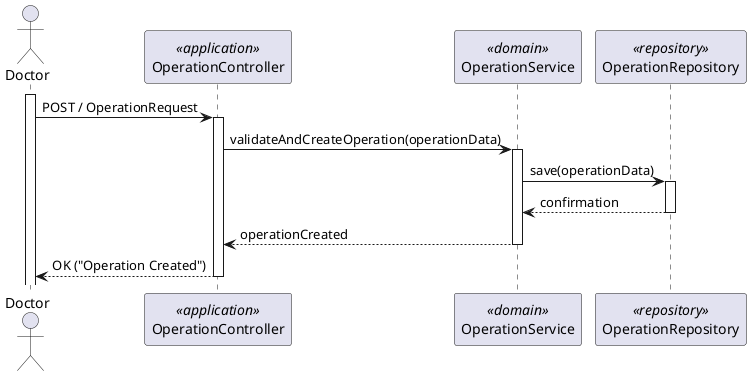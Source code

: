 @startuml
actor "Doctor" as doctor
participant "OperationController" as con <<application>>
participant "OperationService" as service <<domain>>
participant "OperationRepository" as repo <<repository>>


activate doctor
doctor -> con: POST / OperationRequest
activate con

con -> service: validateAndCreateOperation(operationData)
activate service

service -> repo: save(operationData)
activate repo
repo --> service: confirmation
deactivate repo


service --> con: operationCreated
deactivate service

con --> doctor: OK ("Operation Created")
deactivate con
@enduml